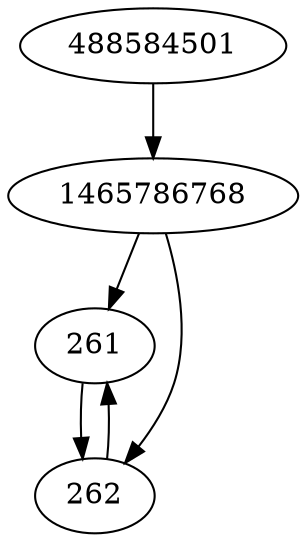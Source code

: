 strict digraph  {
1465786768;
488584501;
261;
262;
1465786768 -> 261;
1465786768 -> 262;
488584501 -> 1465786768;
261 -> 262;
262 -> 261;
}
